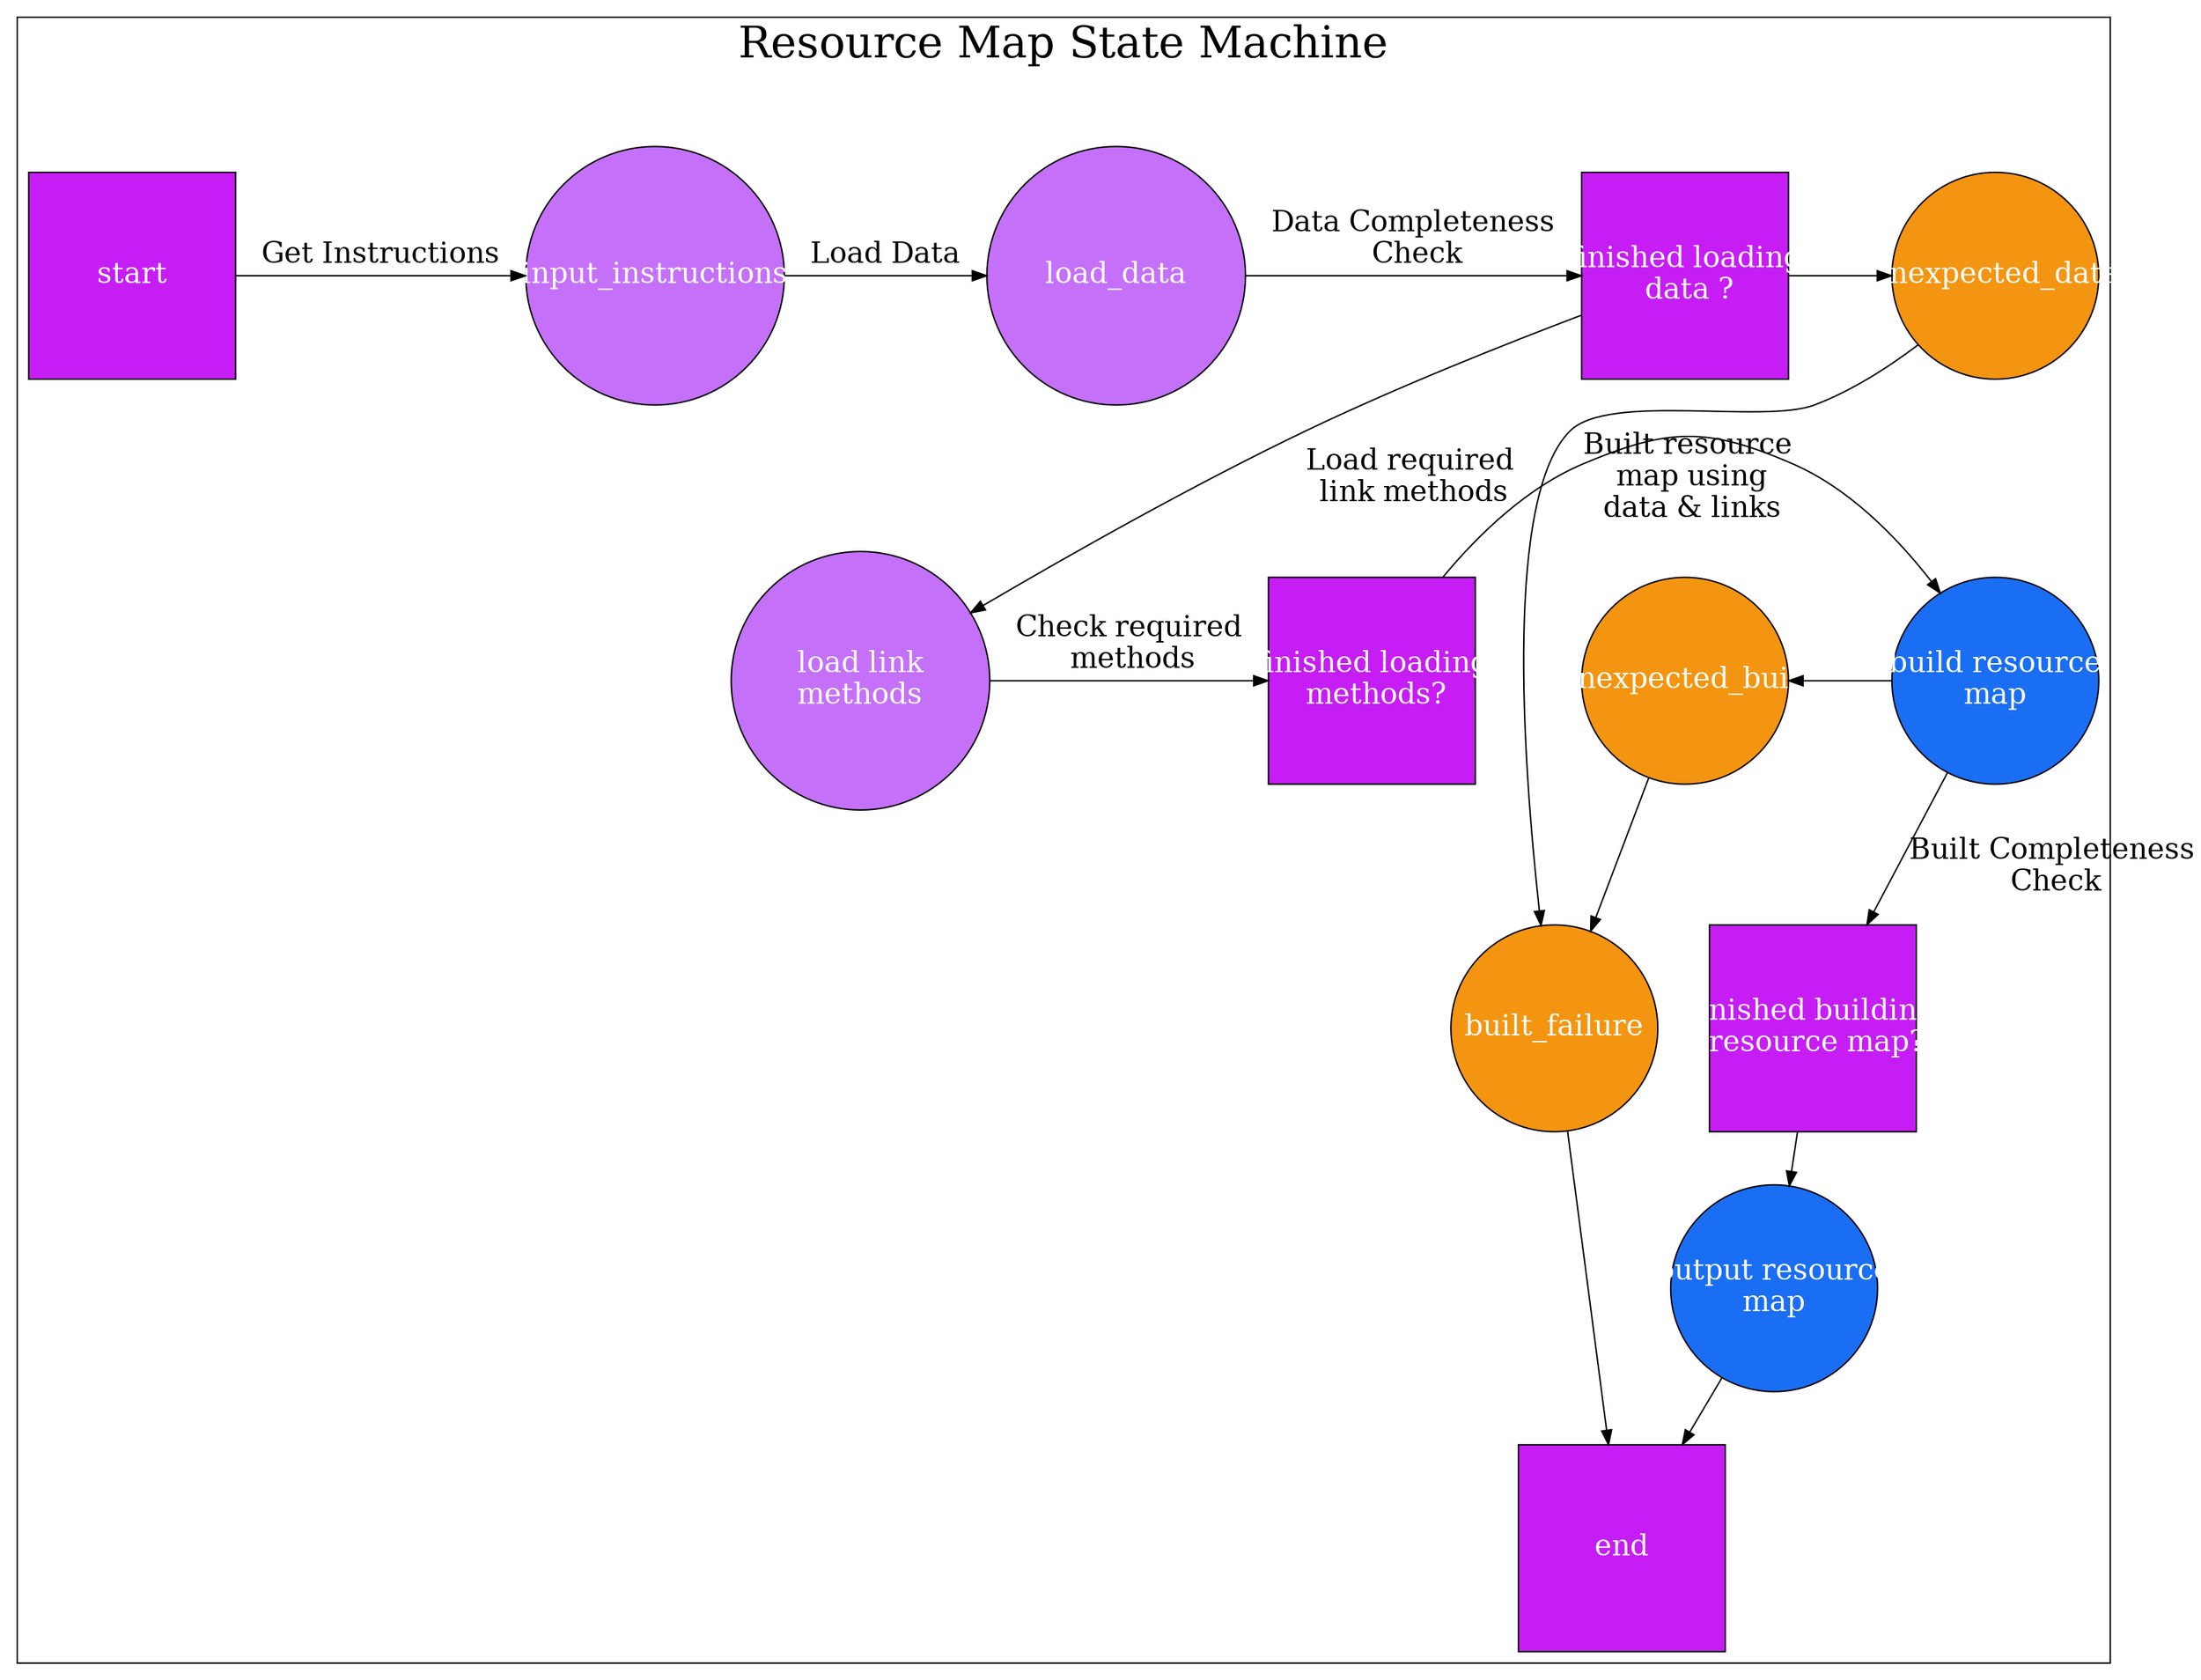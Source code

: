 digraph
{
	nodesep=0.5;
	edge[fontsize=20];
	
	// States
	node[shape=circle fillcolor="#1a6ef4" style=filled fixedsize=true height=2 fontsize=20 fontcolor=white];
	
	
	build_resource_map[label="build resource\nmap"];
	output_resource_map[label="output resource\nmap"];
	
			
	// Checkpoints
	node[shape=square fillcolor="#c61df4" style=filled]
	start;
	load_data_f[label="finished loading\n data ?"];
	load_link_method_f[label="finished loading\n methods?"];
	build_rm_f[label="finished building\n resource map?"];
	end;

	// Fail States
	node[shape=circle fillcolor="#f49511" style=filled fontcolor=white];
	built_failure;
	unexpected_built;
	unexpected_data;

	// Complete Dev
	node[shape=circle fillcolor="#ff0000" style=filled fixedsize=true height=2.5 fontsize=20 fontcolor=white]
	
	// Undergoing
	node[shape=circle style=filled fixedsize=true height=2.5 fontsize=20 fontcolor=white fillcolor="#c570f9"]
	input_instructions;
	load_data;	
	load_link_methods[label="load link\nmethods"];
	
	// Plot
	subgraph cluster_user_level
	{
		fontsize=30;
		label="Resource Map State Machine" ;
		
		{
			rank=same;

			start -> input_instructions[label="Get Instructions"];
			input_instructions -> load_data[label="Load Data"];
			load_data -> load_data_f[label="Data Completeness\n Check"];
			load_data_f -> unexpected_data;
		}
		load_data_f -> load_link_methods[label="Load required\n link methods"];
		{
			rank=same;			
			load_link_methods -> load_link_method_f[label="Check required\n methods"];
			load_link_method_f -> build_resource_map[label="Built resource\n map using\n data & links"];
			build_resource_map -> unexpected_built;
		}
		build_resource_map -> build_rm_f[label="Built Completeness\n Check"];
		build_rm_f -> output_resource_map;
		output_resource_map -> end;

		unexpected_built -> built_failure;
		unexpected_data -> built_failure;
		built_failure -> end;
		
	}
	

}
